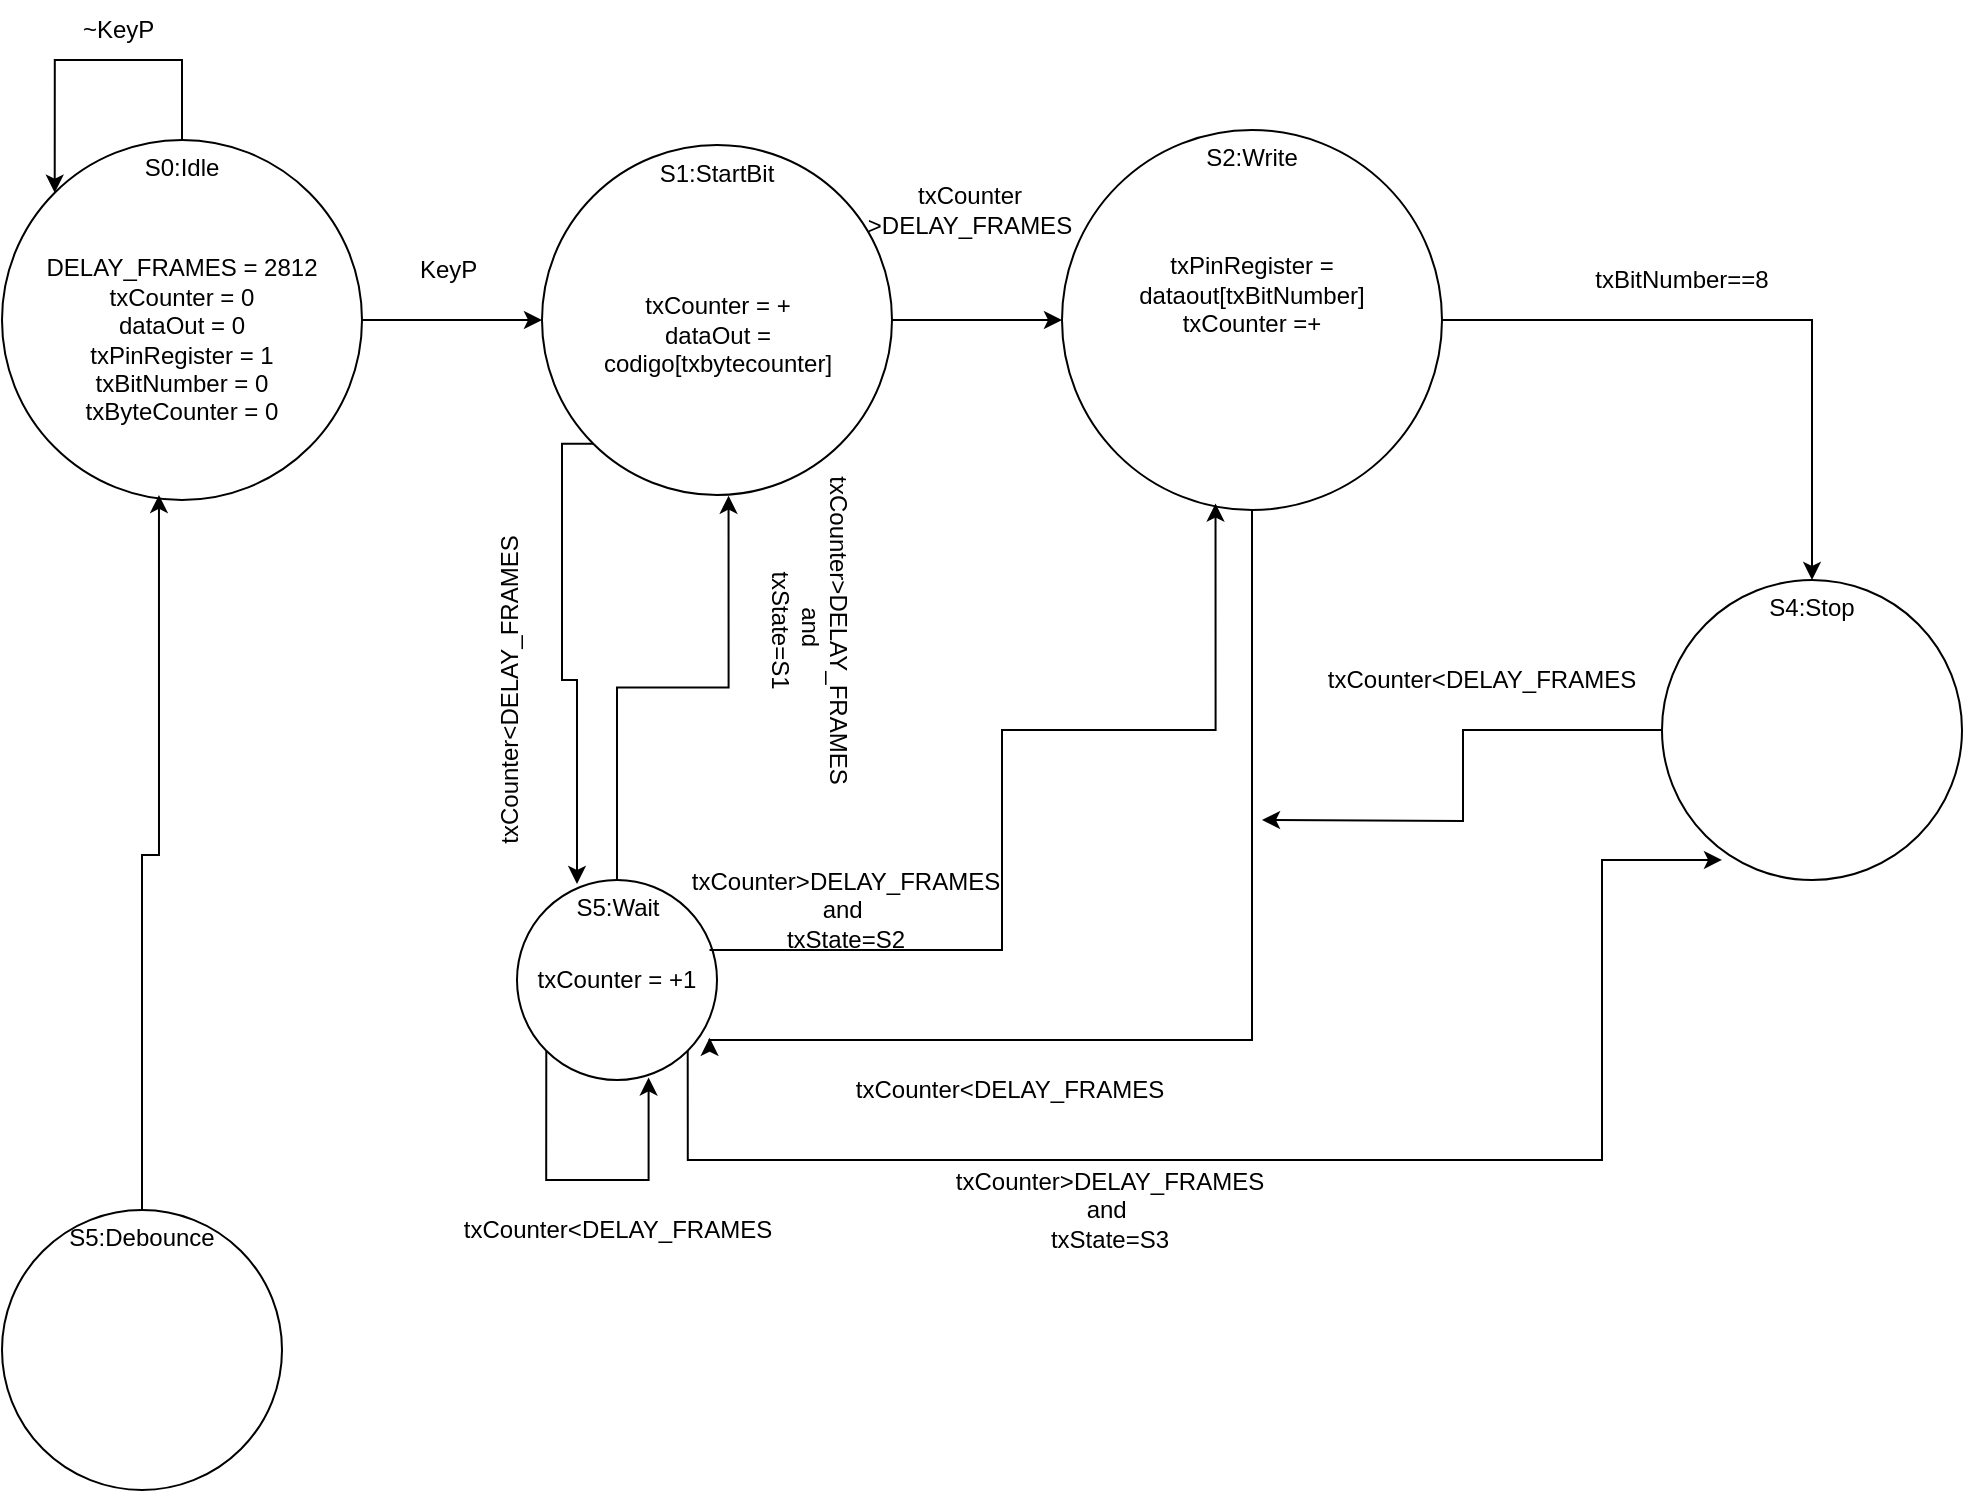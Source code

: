 <mxfile version="24.7.16">
  <diagram name="Page-1" id="dX8RFwW6KyExKRI3k3SD">
    <mxGraphModel dx="558" dy="887" grid="1" gridSize="10" guides="1" tooltips="1" connect="1" arrows="1" fold="1" page="1" pageScale="1" pageWidth="850" pageHeight="1100" math="0" shadow="0">
      <root>
        <mxCell id="0" />
        <mxCell id="1" parent="0" />
        <mxCell id="bQAvpz45UFUDxQ4Eum4z-7" style="edgeStyle=orthogonalEdgeStyle;rounded=0;orthogonalLoop=1;jettySize=auto;html=1;exitX=1;exitY=0.5;exitDx=0;exitDy=0;entryX=0;entryY=0.5;entryDx=0;entryDy=0;" edge="1" parent="1" source="bQAvpz45UFUDxQ4Eum4z-1" target="bQAvpz45UFUDxQ4Eum4z-2">
          <mxGeometry relative="1" as="geometry" />
        </mxCell>
        <mxCell id="bQAvpz45UFUDxQ4Eum4z-1" value="S0:Idle" style="ellipse;whiteSpace=wrap;html=1;aspect=fixed;verticalAlign=top;" vertex="1" parent="1">
          <mxGeometry x="60" y="370" width="180" height="180" as="geometry" />
        </mxCell>
        <mxCell id="bQAvpz45UFUDxQ4Eum4z-9" style="edgeStyle=orthogonalEdgeStyle;rounded=0;orthogonalLoop=1;jettySize=auto;html=1;" edge="1" parent="1" source="bQAvpz45UFUDxQ4Eum4z-2" target="bQAvpz45UFUDxQ4Eum4z-3">
          <mxGeometry relative="1" as="geometry" />
        </mxCell>
        <mxCell id="bQAvpz45UFUDxQ4Eum4z-2" value="S1:StartBit" style="ellipse;whiteSpace=wrap;html=1;aspect=fixed;verticalAlign=top;" vertex="1" parent="1">
          <mxGeometry x="330" y="372.5" width="175" height="175" as="geometry" />
        </mxCell>
        <mxCell id="bQAvpz45UFUDxQ4Eum4z-40" style="edgeStyle=orthogonalEdgeStyle;rounded=0;orthogonalLoop=1;jettySize=auto;html=1;exitX=1;exitY=0.5;exitDx=0;exitDy=0;" edge="1" parent="1" source="bQAvpz45UFUDxQ4Eum4z-3" target="bQAvpz45UFUDxQ4Eum4z-4">
          <mxGeometry relative="1" as="geometry" />
        </mxCell>
        <mxCell id="bQAvpz45UFUDxQ4Eum4z-3" value="S2:Write" style="ellipse;whiteSpace=wrap;html=1;aspect=fixed;verticalAlign=top;" vertex="1" parent="1">
          <mxGeometry x="590" y="365" width="190" height="190" as="geometry" />
        </mxCell>
        <mxCell id="bQAvpz45UFUDxQ4Eum4z-42" style="edgeStyle=orthogonalEdgeStyle;rounded=0;orthogonalLoop=1;jettySize=auto;html=1;exitX=0;exitY=0.5;exitDx=0;exitDy=0;" edge="1" parent="1" source="bQAvpz45UFUDxQ4Eum4z-4">
          <mxGeometry relative="1" as="geometry">
            <mxPoint x="690" y="710" as="targetPoint" />
          </mxGeometry>
        </mxCell>
        <mxCell id="bQAvpz45UFUDxQ4Eum4z-4" value="S4:Stop" style="ellipse;whiteSpace=wrap;html=1;aspect=fixed;verticalAlign=top;" vertex="1" parent="1">
          <mxGeometry x="890" y="590" width="150" height="150" as="geometry" />
        </mxCell>
        <mxCell id="bQAvpz45UFUDxQ4Eum4z-5" value="S5:Debounce" style="ellipse;whiteSpace=wrap;html=1;aspect=fixed;verticalAlign=top;" vertex="1" parent="1">
          <mxGeometry x="60" y="905" width="140" height="140" as="geometry" />
        </mxCell>
        <mxCell id="bQAvpz45UFUDxQ4Eum4z-8" value="KeyP&amp;nbsp;" style="text;html=1;align=center;verticalAlign=middle;whiteSpace=wrap;rounded=0;" vertex="1" parent="1">
          <mxGeometry x="240" y="420" width="90" height="30" as="geometry" />
        </mxCell>
        <mxCell id="bQAvpz45UFUDxQ4Eum4z-12" style="edgeStyle=orthogonalEdgeStyle;rounded=0;orthogonalLoop=1;jettySize=auto;html=1;entryX=0.436;entryY=0.986;entryDx=0;entryDy=0;entryPerimeter=0;" edge="1" parent="1" source="bQAvpz45UFUDxQ4Eum4z-5" target="bQAvpz45UFUDxQ4Eum4z-1">
          <mxGeometry relative="1" as="geometry" />
        </mxCell>
        <mxCell id="bQAvpz45UFUDxQ4Eum4z-13" value="&lt;div&gt;DELAY_FRAMES = 2812&lt;/div&gt;&lt;div&gt;txCounter = 0&lt;/div&gt;&lt;div&gt;dataOut = 0&lt;/div&gt;&lt;div&gt;txPinRegister = 1&lt;/div&gt;&lt;div&gt;txBitNumber = 0&lt;/div&gt;&lt;div&gt;txByteCounter = 0&lt;/div&gt;" style="text;html=1;align=center;verticalAlign=middle;whiteSpace=wrap;rounded=0;" vertex="1" parent="1">
          <mxGeometry x="75" y="430" width="150" height="80" as="geometry" />
        </mxCell>
        <mxCell id="bQAvpz45UFUDxQ4Eum4z-14" value="&lt;div&gt;&lt;br&gt;&lt;/div&gt;&lt;div&gt;txCounter = +&lt;/div&gt;&lt;div style=&quot;&quot;&gt;dataOut = codigo[txbytecounter]&lt;/div&gt;" style="text;html=1;align=center;verticalAlign=middle;whiteSpace=wrap;rounded=0;" vertex="1" parent="1">
          <mxGeometry x="342.5" y="420" width="150" height="80" as="geometry" />
        </mxCell>
        <mxCell id="bQAvpz45UFUDxQ4Eum4z-15" style="edgeStyle=orthogonalEdgeStyle;rounded=0;orthogonalLoop=1;jettySize=auto;html=1;exitX=0.5;exitY=0;exitDx=0;exitDy=0;entryX=0;entryY=0;entryDx=0;entryDy=0;" edge="1" parent="1" source="bQAvpz45UFUDxQ4Eum4z-1" target="bQAvpz45UFUDxQ4Eum4z-1">
          <mxGeometry relative="1" as="geometry">
            <Array as="points">
              <mxPoint x="150" y="330" />
              <mxPoint x="86" y="330" />
            </Array>
          </mxGeometry>
        </mxCell>
        <mxCell id="bQAvpz45UFUDxQ4Eum4z-16" value="~KeyP&amp;nbsp;" style="text;html=1;align=center;verticalAlign=middle;whiteSpace=wrap;rounded=0;" vertex="1" parent="1">
          <mxGeometry x="75" y="300" width="90" height="30" as="geometry" />
        </mxCell>
        <mxCell id="bQAvpz45UFUDxQ4Eum4z-18" value="txCounter&amp;lt;DELAY_FRAMES" style="text;html=1;align=center;verticalAlign=middle;whiteSpace=wrap;rounded=0;rotation=-90;" vertex="1" parent="1">
          <mxGeometry x="230" y="630" width="167.5" height="30" as="geometry" />
        </mxCell>
        <mxCell id="bQAvpz45UFUDxQ4Eum4z-19" value="txCounter&lt;div&gt;&lt;span style=&quot;background-color: initial;&quot;&gt;&amp;gt;DELAY_FRAMES&lt;/span&gt;&lt;/div&gt;" style="text;html=1;align=center;verticalAlign=middle;whiteSpace=wrap;rounded=0;" vertex="1" parent="1">
          <mxGeometry x="460" y="390" width="167.5" height="30" as="geometry" />
        </mxCell>
        <mxCell id="bQAvpz45UFUDxQ4Eum4z-20" value="&lt;div&gt;&lt;br&gt;&lt;/div&gt;&lt;div&gt;txPinRegister = dataout[txBitNumber]&lt;/div&gt;&lt;div&gt;txCounter =+&lt;/div&gt;" style="text;html=1;align=center;verticalAlign=middle;whiteSpace=wrap;rounded=0;" vertex="1" parent="1">
          <mxGeometry x="610" y="400" width="150" height="80" as="geometry" />
        </mxCell>
        <mxCell id="bQAvpz45UFUDxQ4Eum4z-22" value="txCounter&amp;lt;DELAY_FRAMES" style="text;html=1;align=center;verticalAlign=middle;whiteSpace=wrap;rounded=0;rotation=0;" vertex="1" parent="1">
          <mxGeometry x="710" y="620" width="180" height="40" as="geometry" />
        </mxCell>
        <mxCell id="bQAvpz45UFUDxQ4Eum4z-43" style="edgeStyle=orthogonalEdgeStyle;rounded=0;orthogonalLoop=1;jettySize=auto;html=1;exitX=1;exitY=1;exitDx=0;exitDy=0;entryX=0.2;entryY=0.933;entryDx=0;entryDy=0;entryPerimeter=0;" edge="1" parent="1" source="bQAvpz45UFUDxQ4Eum4z-23" target="bQAvpz45UFUDxQ4Eum4z-4">
          <mxGeometry relative="1" as="geometry">
            <mxPoint x="860" y="780" as="targetPoint" />
            <Array as="points">
              <mxPoint x="403" y="880" />
              <mxPoint x="860" y="880" />
              <mxPoint x="860" y="730" />
            </Array>
          </mxGeometry>
        </mxCell>
        <mxCell id="bQAvpz45UFUDxQ4Eum4z-23" value="S5:Wait" style="ellipse;whiteSpace=wrap;html=1;aspect=fixed;verticalAlign=top;" vertex="1" parent="1">
          <mxGeometry x="317.5" y="740" width="100" height="100" as="geometry" />
        </mxCell>
        <mxCell id="bQAvpz45UFUDxQ4Eum4z-24" value="txCounter = +1" style="text;html=1;align=center;verticalAlign=middle;whiteSpace=wrap;rounded=0;" vertex="1" parent="1">
          <mxGeometry x="321.25" y="775" width="92.5" height="30" as="geometry" />
        </mxCell>
        <mxCell id="bQAvpz45UFUDxQ4Eum4z-26" value="txCounter&amp;lt;DELAY_FRAMES" style="text;html=1;align=center;verticalAlign=middle;whiteSpace=wrap;rounded=0;" vertex="1" parent="1">
          <mxGeometry x="283.75" y="900" width="167.5" height="30" as="geometry" />
        </mxCell>
        <mxCell id="bQAvpz45UFUDxQ4Eum4z-28" value="txCounter&amp;gt;DELAY_FRAMES&lt;div&gt;and&amp;nbsp;&lt;/div&gt;&lt;div&gt;txState=S1&lt;/div&gt;" style="text;html=1;align=center;verticalAlign=middle;whiteSpace=wrap;rounded=0;rotation=90;" vertex="1" parent="1">
          <mxGeometry x="380" y="600" width="167.5" height="30" as="geometry" />
        </mxCell>
        <mxCell id="bQAvpz45UFUDxQ4Eum4z-32" value="txCounter&amp;gt;DELAY_FRAMES&lt;div&gt;and&amp;nbsp;&lt;/div&gt;&lt;div&gt;txState=S2&lt;/div&gt;" style="text;html=1;align=center;verticalAlign=middle;whiteSpace=wrap;rounded=0;rotation=0;" vertex="1" parent="1">
          <mxGeometry x="397.5" y="740" width="167.5" height="30" as="geometry" />
        </mxCell>
        <mxCell id="bQAvpz45UFUDxQ4Eum4z-34" style="edgeStyle=orthogonalEdgeStyle;rounded=0;orthogonalLoop=1;jettySize=auto;html=1;entryX=0.533;entryY=1.002;entryDx=0;entryDy=0;entryPerimeter=0;" edge="1" parent="1" source="bQAvpz45UFUDxQ4Eum4z-23" target="bQAvpz45UFUDxQ4Eum4z-2">
          <mxGeometry relative="1" as="geometry" />
        </mxCell>
        <mxCell id="bQAvpz45UFUDxQ4Eum4z-35" style="edgeStyle=orthogonalEdgeStyle;rounded=0;orthogonalLoop=1;jettySize=auto;html=1;exitX=0;exitY=1;exitDx=0;exitDy=0;entryX=0.3;entryY=0.02;entryDx=0;entryDy=0;entryPerimeter=0;" edge="1" parent="1" source="bQAvpz45UFUDxQ4Eum4z-2" target="bQAvpz45UFUDxQ4Eum4z-23">
          <mxGeometry relative="1" as="geometry">
            <Array as="points">
              <mxPoint x="340" y="522" />
              <mxPoint x="340" y="640" />
              <mxPoint x="348" y="640" />
            </Array>
          </mxGeometry>
        </mxCell>
        <mxCell id="bQAvpz45UFUDxQ4Eum4z-36" style="edgeStyle=orthogonalEdgeStyle;rounded=0;orthogonalLoop=1;jettySize=auto;html=1;exitX=0;exitY=1;exitDx=0;exitDy=0;entryX=0.658;entryY=0.987;entryDx=0;entryDy=0;entryPerimeter=0;" edge="1" parent="1" source="bQAvpz45UFUDxQ4Eum4z-23" target="bQAvpz45UFUDxQ4Eum4z-23">
          <mxGeometry relative="1" as="geometry">
            <Array as="points">
              <mxPoint x="332" y="890" />
              <mxPoint x="383" y="890" />
            </Array>
          </mxGeometry>
        </mxCell>
        <mxCell id="bQAvpz45UFUDxQ4Eum4z-37" style="edgeStyle=orthogonalEdgeStyle;rounded=0;orthogonalLoop=1;jettySize=auto;html=1;exitX=1;exitY=0;exitDx=0;exitDy=0;entryX=0.404;entryY=0.983;entryDx=0;entryDy=0;entryPerimeter=0;" edge="1" parent="1" source="bQAvpz45UFUDxQ4Eum4z-24" target="bQAvpz45UFUDxQ4Eum4z-3">
          <mxGeometry relative="1" as="geometry">
            <Array as="points">
              <mxPoint x="560" y="775" />
              <mxPoint x="560" y="665" />
              <mxPoint x="667" y="665" />
            </Array>
          </mxGeometry>
        </mxCell>
        <mxCell id="bQAvpz45UFUDxQ4Eum4z-38" style="edgeStyle=orthogonalEdgeStyle;rounded=0;orthogonalLoop=1;jettySize=auto;html=1;entryX=0.963;entryY=0.789;entryDx=0;entryDy=0;entryPerimeter=0;" edge="1" parent="1" source="bQAvpz45UFUDxQ4Eum4z-3" target="bQAvpz45UFUDxQ4Eum4z-23">
          <mxGeometry relative="1" as="geometry">
            <Array as="points">
              <mxPoint x="685" y="820" />
              <mxPoint x="414" y="820" />
            </Array>
          </mxGeometry>
        </mxCell>
        <mxCell id="bQAvpz45UFUDxQ4Eum4z-39" value="txCounter&amp;lt;DELAY_FRAMES" style="text;html=1;align=center;verticalAlign=middle;whiteSpace=wrap;rounded=0;" vertex="1" parent="1">
          <mxGeometry x="480" y="830" width="167.5" height="30" as="geometry" />
        </mxCell>
        <mxCell id="bQAvpz45UFUDxQ4Eum4z-41" value="txBitNumber==8" style="text;html=1;align=center;verticalAlign=middle;whiteSpace=wrap;rounded=0;" vertex="1" parent="1">
          <mxGeometry x="870" y="425" width="60" height="30" as="geometry" />
        </mxCell>
        <mxCell id="bQAvpz45UFUDxQ4Eum4z-44" value="txCounter&amp;gt;DELAY_FRAMES&lt;div&gt;and&amp;nbsp;&lt;/div&gt;&lt;div&gt;txState=S3&lt;/div&gt;" style="text;html=1;align=center;verticalAlign=middle;whiteSpace=wrap;rounded=0;rotation=0;" vertex="1" parent="1">
          <mxGeometry x="530" y="890" width="167.5" height="30" as="geometry" />
        </mxCell>
      </root>
    </mxGraphModel>
  </diagram>
</mxfile>
